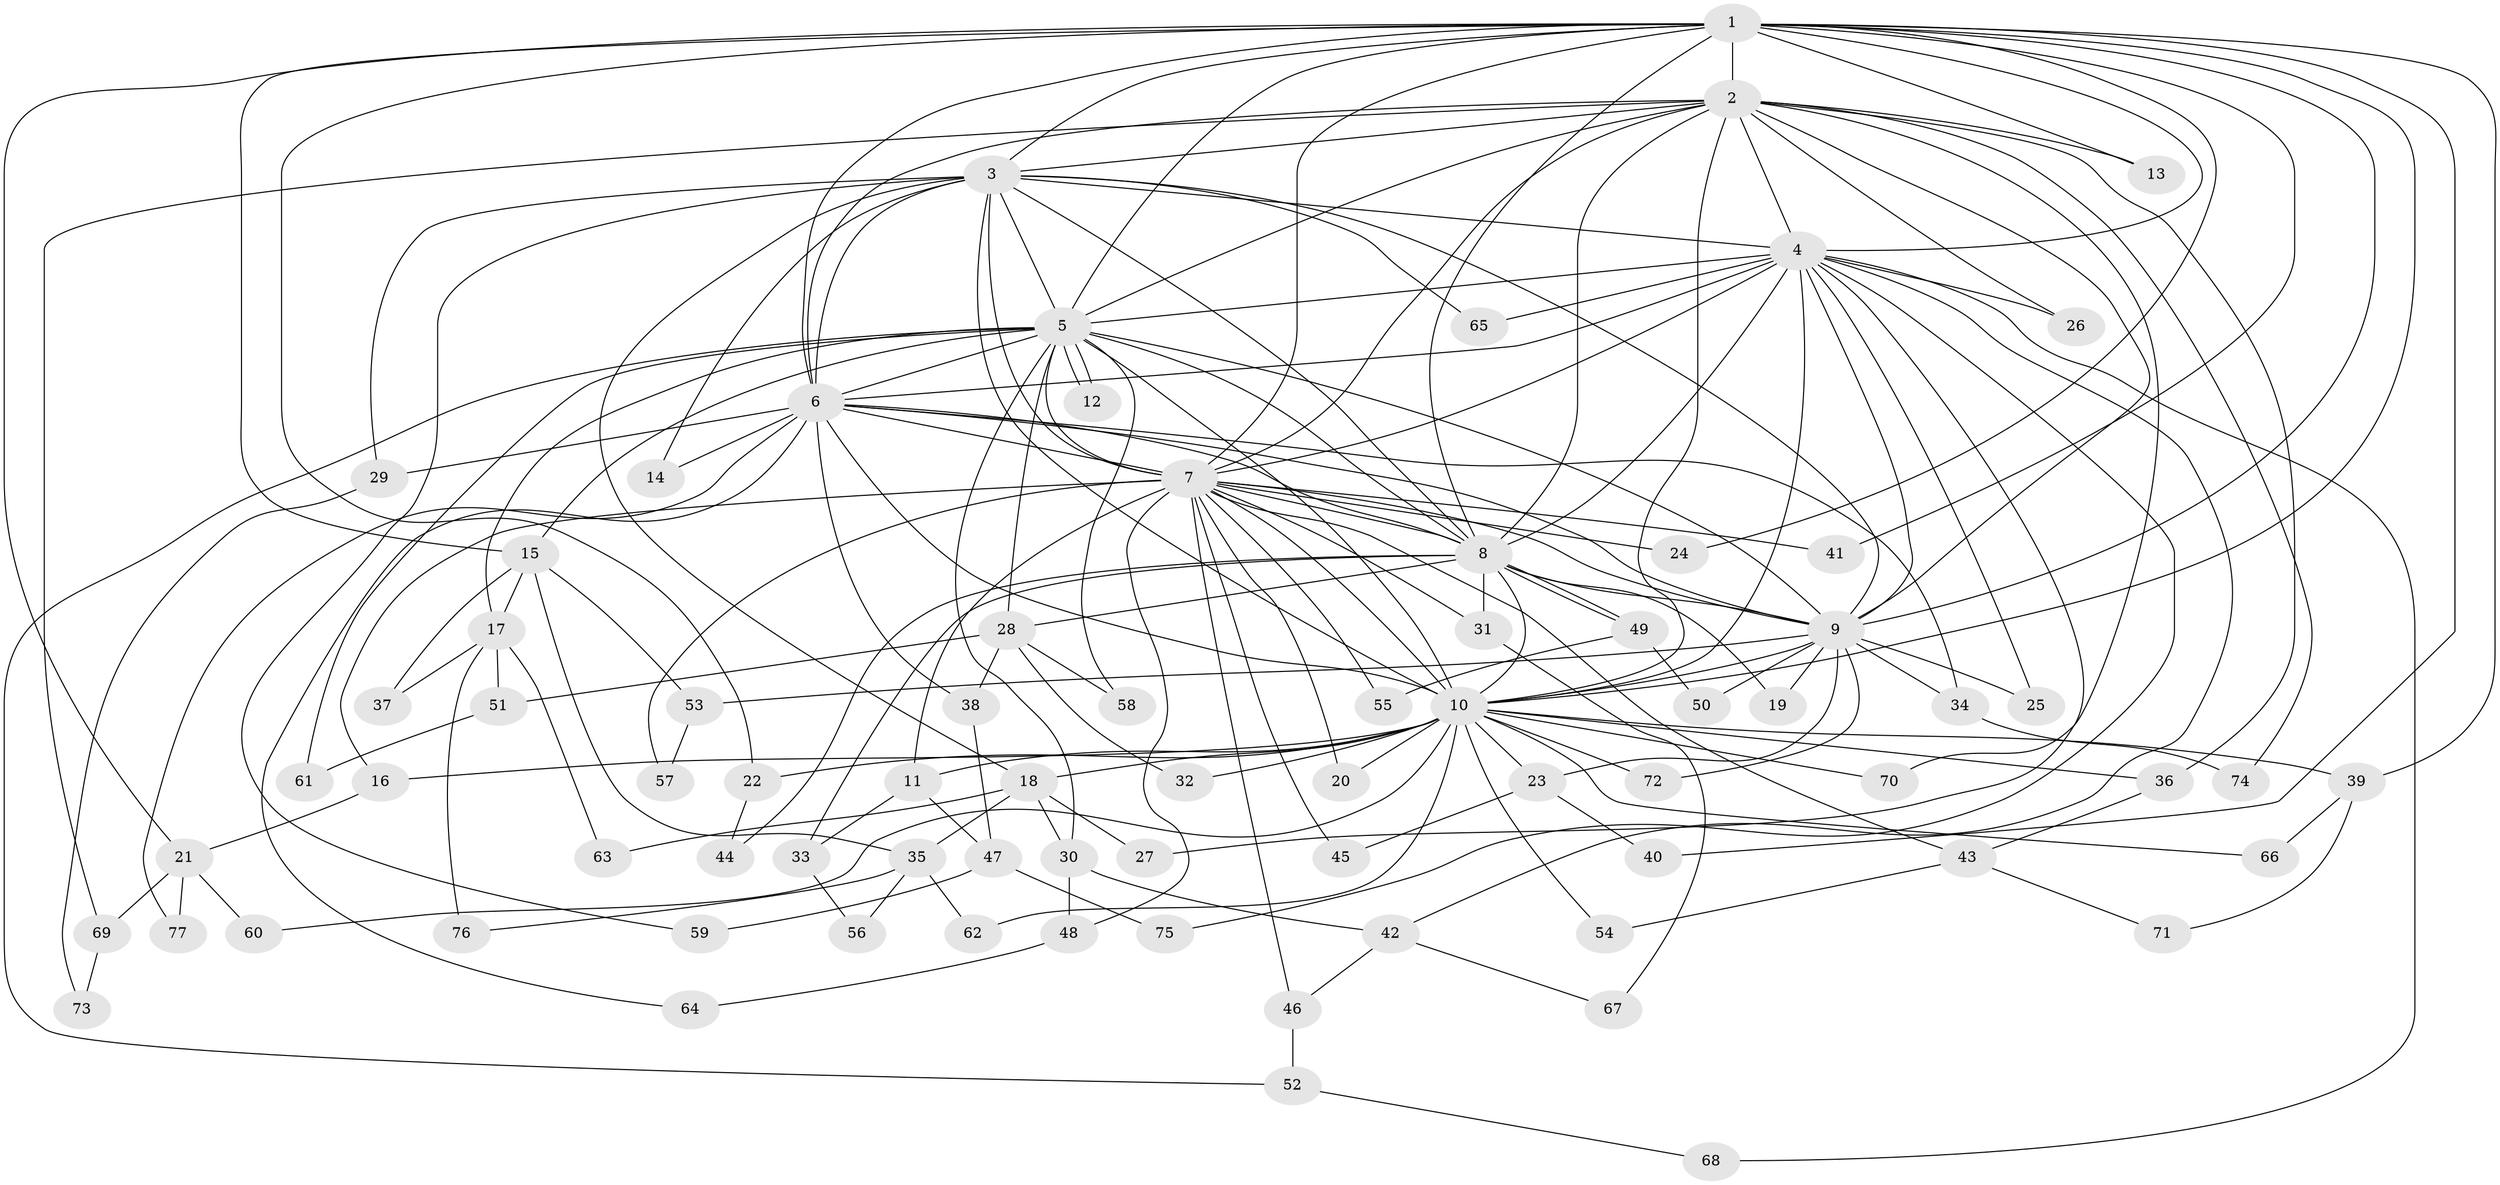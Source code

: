 // coarse degree distribution, {13: 0.03773584905660377, 18: 0.018867924528301886, 10: 0.018867924528301886, 24: 0.018867924528301886, 11: 0.018867924528301886, 26: 0.018867924528301886, 5: 0.03773584905660377, 2: 0.39622641509433965, 7: 0.03773584905660377, 3: 0.22641509433962265, 6: 0.03773584905660377, 1: 0.05660377358490566, 4: 0.07547169811320754}
// Generated by graph-tools (version 1.1) at 2025/41/03/06/25 10:41:33]
// undirected, 77 vertices, 179 edges
graph export_dot {
graph [start="1"]
  node [color=gray90,style=filled];
  1;
  2;
  3;
  4;
  5;
  6;
  7;
  8;
  9;
  10;
  11;
  12;
  13;
  14;
  15;
  16;
  17;
  18;
  19;
  20;
  21;
  22;
  23;
  24;
  25;
  26;
  27;
  28;
  29;
  30;
  31;
  32;
  33;
  34;
  35;
  36;
  37;
  38;
  39;
  40;
  41;
  42;
  43;
  44;
  45;
  46;
  47;
  48;
  49;
  50;
  51;
  52;
  53;
  54;
  55;
  56;
  57;
  58;
  59;
  60;
  61;
  62;
  63;
  64;
  65;
  66;
  67;
  68;
  69;
  70;
  71;
  72;
  73;
  74;
  75;
  76;
  77;
  1 -- 2;
  1 -- 3;
  1 -- 4;
  1 -- 5;
  1 -- 6;
  1 -- 7;
  1 -- 8;
  1 -- 9;
  1 -- 10;
  1 -- 13;
  1 -- 15;
  1 -- 21;
  1 -- 22;
  1 -- 24;
  1 -- 39;
  1 -- 40;
  1 -- 41;
  2 -- 3;
  2 -- 4;
  2 -- 5;
  2 -- 6;
  2 -- 7;
  2 -- 8;
  2 -- 9;
  2 -- 10;
  2 -- 13;
  2 -- 26;
  2 -- 36;
  2 -- 69;
  2 -- 70;
  2 -- 74;
  3 -- 4;
  3 -- 5;
  3 -- 6;
  3 -- 7;
  3 -- 8;
  3 -- 9;
  3 -- 10;
  3 -- 14;
  3 -- 18;
  3 -- 29;
  3 -- 59;
  3 -- 65;
  4 -- 5;
  4 -- 6;
  4 -- 7;
  4 -- 8;
  4 -- 9;
  4 -- 10;
  4 -- 25;
  4 -- 26;
  4 -- 27;
  4 -- 42;
  4 -- 65;
  4 -- 68;
  4 -- 75;
  5 -- 6;
  5 -- 7;
  5 -- 8;
  5 -- 9;
  5 -- 10;
  5 -- 12;
  5 -- 12;
  5 -- 15;
  5 -- 17;
  5 -- 28;
  5 -- 30;
  5 -- 52;
  5 -- 58;
  5 -- 61;
  6 -- 7;
  6 -- 8;
  6 -- 9;
  6 -- 10;
  6 -- 14;
  6 -- 29;
  6 -- 34;
  6 -- 38;
  6 -- 64;
  6 -- 77;
  7 -- 8;
  7 -- 9;
  7 -- 10;
  7 -- 11;
  7 -- 16;
  7 -- 20;
  7 -- 24;
  7 -- 31;
  7 -- 41;
  7 -- 43;
  7 -- 45;
  7 -- 46;
  7 -- 48;
  7 -- 55;
  7 -- 57;
  8 -- 9;
  8 -- 10;
  8 -- 19;
  8 -- 28;
  8 -- 31;
  8 -- 33;
  8 -- 44;
  8 -- 49;
  8 -- 49;
  9 -- 10;
  9 -- 19;
  9 -- 23;
  9 -- 25;
  9 -- 34;
  9 -- 50;
  9 -- 53;
  9 -- 72;
  10 -- 11;
  10 -- 16;
  10 -- 18;
  10 -- 20;
  10 -- 22;
  10 -- 23;
  10 -- 32;
  10 -- 36;
  10 -- 39;
  10 -- 54;
  10 -- 60;
  10 -- 62;
  10 -- 66;
  10 -- 70;
  10 -- 72;
  11 -- 33;
  11 -- 47;
  15 -- 17;
  15 -- 35;
  15 -- 37;
  15 -- 53;
  16 -- 21;
  17 -- 37;
  17 -- 51;
  17 -- 63;
  17 -- 76;
  18 -- 27;
  18 -- 30;
  18 -- 35;
  18 -- 63;
  21 -- 60;
  21 -- 69;
  21 -- 77;
  22 -- 44;
  23 -- 40;
  23 -- 45;
  28 -- 32;
  28 -- 38;
  28 -- 51;
  28 -- 58;
  29 -- 73;
  30 -- 42;
  30 -- 48;
  31 -- 67;
  33 -- 56;
  34 -- 74;
  35 -- 56;
  35 -- 62;
  35 -- 76;
  36 -- 43;
  38 -- 47;
  39 -- 66;
  39 -- 71;
  42 -- 46;
  42 -- 67;
  43 -- 54;
  43 -- 71;
  46 -- 52;
  47 -- 59;
  47 -- 75;
  48 -- 64;
  49 -- 50;
  49 -- 55;
  51 -- 61;
  52 -- 68;
  53 -- 57;
  69 -- 73;
}
